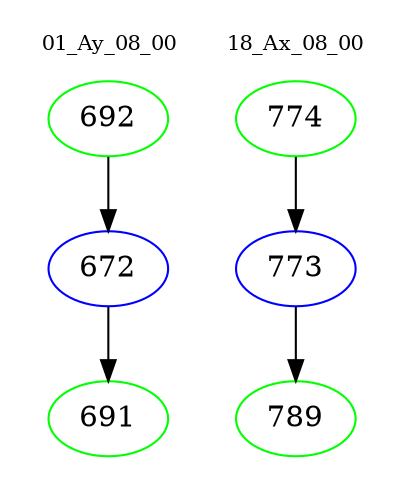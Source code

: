 digraph{
subgraph cluster_0 {
color = white
label = "01_Ay_08_00";
fontsize=10;
T0_692 [label="692", color="green"]
T0_692 -> T0_672 [color="black"]
T0_672 [label="672", color="blue"]
T0_672 -> T0_691 [color="black"]
T0_691 [label="691", color="green"]
}
subgraph cluster_1 {
color = white
label = "18_Ax_08_00";
fontsize=10;
T1_774 [label="774", color="green"]
T1_774 -> T1_773 [color="black"]
T1_773 [label="773", color="blue"]
T1_773 -> T1_789 [color="black"]
T1_789 [label="789", color="green"]
}
}
